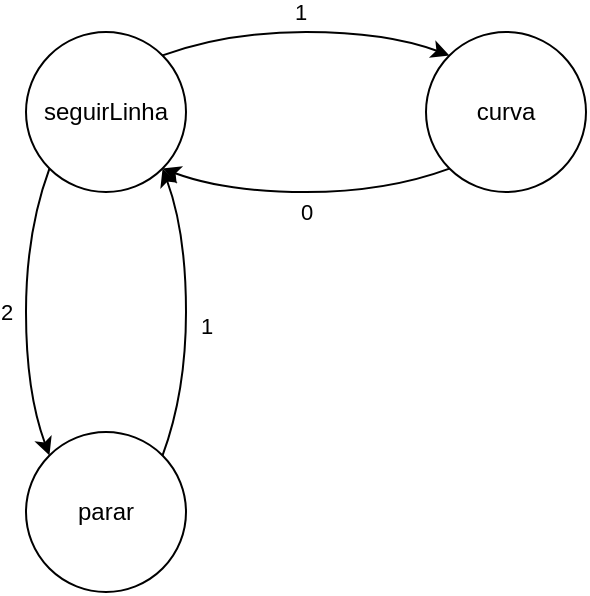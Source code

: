 <mxfile version="28.2.5">
  <diagram name="Página-1" id="ujyl-ocwFZO-rc2BGsqn">
    <mxGraphModel dx="627" dy="351" grid="1" gridSize="10" guides="1" tooltips="1" connect="1" arrows="1" fold="1" page="1" pageScale="1" pageWidth="827" pageHeight="1169" math="0" shadow="0">
      <root>
        <mxCell id="0" />
        <mxCell id="1" parent="0" />
        <mxCell id="N4_77T1HYHlngvQXg-Cs-1" value="seguirLinha" style="ellipse;whiteSpace=wrap;html=1;aspect=fixed;" vertex="1" parent="1">
          <mxGeometry x="200" y="360" width="80" height="80" as="geometry" />
        </mxCell>
        <mxCell id="N4_77T1HYHlngvQXg-Cs-2" value="curva" style="ellipse;whiteSpace=wrap;html=1;aspect=fixed;" vertex="1" parent="1">
          <mxGeometry x="400" y="360" width="80" height="80" as="geometry" />
        </mxCell>
        <mxCell id="N4_77T1HYHlngvQXg-Cs-4" value="" style="curved=1;endArrow=classic;html=1;rounded=0;exitX=1;exitY=0;exitDx=0;exitDy=0;entryX=0;entryY=0;entryDx=0;entryDy=0;" edge="1" parent="1" source="N4_77T1HYHlngvQXg-Cs-1" target="N4_77T1HYHlngvQXg-Cs-2">
          <mxGeometry width="50" height="50" relative="1" as="geometry">
            <mxPoint x="430" y="620" as="sourcePoint" />
            <mxPoint x="480" y="570" as="targetPoint" />
            <Array as="points">
              <mxPoint x="300" y="360" />
              <mxPoint x="380" y="360" />
            </Array>
          </mxGeometry>
        </mxCell>
        <mxCell id="N4_77T1HYHlngvQXg-Cs-7" value="1" style="edgeLabel;html=1;align=center;verticalAlign=middle;resizable=0;points=[];" vertex="1" connectable="0" parent="N4_77T1HYHlngvQXg-Cs-4">
          <mxGeometry x="0.119" relative="1" as="geometry">
            <mxPoint x="-12" y="-10" as="offset" />
          </mxGeometry>
        </mxCell>
        <mxCell id="N4_77T1HYHlngvQXg-Cs-6" value="" style="curved=1;endArrow=classic;html=1;rounded=0;exitX=0;exitY=1;exitDx=0;exitDy=0;entryX=1;entryY=1;entryDx=0;entryDy=0;" edge="1" parent="1" source="N4_77T1HYHlngvQXg-Cs-2" target="N4_77T1HYHlngvQXg-Cs-1">
          <mxGeometry width="50" height="50" relative="1" as="geometry">
            <mxPoint x="320" y="480" as="sourcePoint" />
            <mxPoint x="370" y="430" as="targetPoint" />
            <Array as="points">
              <mxPoint x="380" y="440" />
              <mxPoint x="300" y="440" />
            </Array>
          </mxGeometry>
        </mxCell>
        <mxCell id="N4_77T1HYHlngvQXg-Cs-9" value="0" style="edgeLabel;html=1;align=center;verticalAlign=middle;resizable=0;points=[];" vertex="1" connectable="0" parent="N4_77T1HYHlngvQXg-Cs-6">
          <mxGeometry x="-0.037" y="-2" relative="1" as="geometry">
            <mxPoint x="-3" y="12" as="offset" />
          </mxGeometry>
        </mxCell>
        <mxCell id="N4_77T1HYHlngvQXg-Cs-10" value="parar" style="ellipse;whiteSpace=wrap;html=1;aspect=fixed;" vertex="1" parent="1">
          <mxGeometry x="200" y="560" width="80" height="80" as="geometry" />
        </mxCell>
        <mxCell id="N4_77T1HYHlngvQXg-Cs-11" value="" style="curved=1;endArrow=classic;html=1;rounded=0;exitX=0;exitY=1;exitDx=0;exitDy=0;entryX=0;entryY=0;entryDx=0;entryDy=0;" edge="1" parent="1" source="N4_77T1HYHlngvQXg-Cs-1" target="N4_77T1HYHlngvQXg-Cs-10">
          <mxGeometry width="50" height="50" relative="1" as="geometry">
            <mxPoint x="40" y="430" as="sourcePoint" />
            <mxPoint x="90" y="380" as="targetPoint" />
            <Array as="points">
              <mxPoint x="200" y="460" />
              <mxPoint x="200" y="540" />
            </Array>
          </mxGeometry>
        </mxCell>
        <mxCell id="N4_77T1HYHlngvQXg-Cs-13" value="2" style="edgeLabel;html=1;align=center;verticalAlign=middle;resizable=0;points=[];" vertex="1" connectable="0" parent="N4_77T1HYHlngvQXg-Cs-11">
          <mxGeometry x="-0.003" y="-2" relative="1" as="geometry">
            <mxPoint x="-8" as="offset" />
          </mxGeometry>
        </mxCell>
        <mxCell id="N4_77T1HYHlngvQXg-Cs-12" value="" style="curved=1;endArrow=classic;html=1;rounded=0;exitX=1;exitY=0;exitDx=0;exitDy=0;entryX=1;entryY=1;entryDx=0;entryDy=0;" edge="1" parent="1" source="N4_77T1HYHlngvQXg-Cs-10" target="N4_77T1HYHlngvQXg-Cs-1">
          <mxGeometry width="50" height="50" relative="1" as="geometry">
            <mxPoint x="330" y="480" as="sourcePoint" />
            <mxPoint x="380" y="430" as="targetPoint" />
            <Array as="points">
              <mxPoint x="280" y="540" />
              <mxPoint x="280" y="460" />
            </Array>
          </mxGeometry>
        </mxCell>
        <mxCell id="N4_77T1HYHlngvQXg-Cs-14" value="1" style="edgeLabel;html=1;align=center;verticalAlign=middle;resizable=0;points=[];" vertex="1" connectable="0" parent="N4_77T1HYHlngvQXg-Cs-12">
          <mxGeometry x="-0.086" y="1" relative="1" as="geometry">
            <mxPoint x="11" as="offset" />
          </mxGeometry>
        </mxCell>
      </root>
    </mxGraphModel>
  </diagram>
</mxfile>
